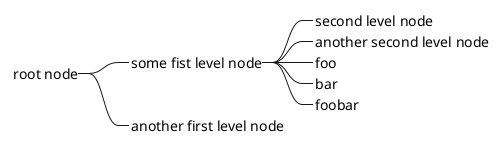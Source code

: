 @startmindmap

*_ root node
**_ some fist level node
***_ second level node
***_ another second level node
***_ foo
***_ bar
***_ foobar
**_ another first level node
@endmindmap